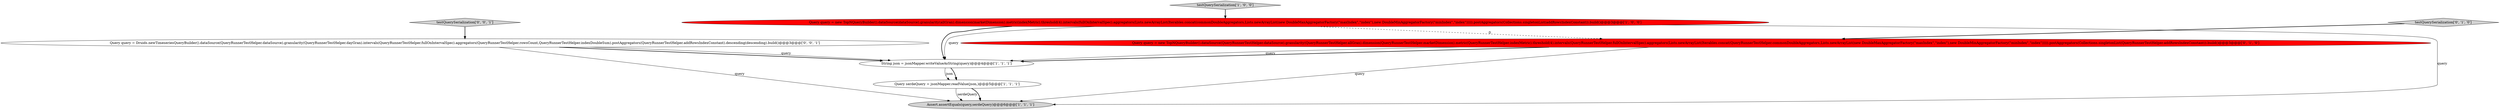 digraph {
3 [style = filled, label = "Query serdeQuery = jsonMapper.readValue(json,)@@@5@@@['1', '1', '1']", fillcolor = white, shape = ellipse image = "AAA0AAABBB1BBB"];
4 [style = filled, label = "testQuerySerialization['1', '0', '0']", fillcolor = lightgray, shape = diamond image = "AAA0AAABBB1BBB"];
7 [style = filled, label = "testQuerySerialization['0', '0', '1']", fillcolor = lightgray, shape = diamond image = "AAA0AAABBB3BBB"];
1 [style = filled, label = "String json = jsonMapper.writeValueAsString(query)@@@4@@@['1', '1', '1']", fillcolor = white, shape = ellipse image = "AAA0AAABBB1BBB"];
2 [style = filled, label = "Assert.assertEquals(query,serdeQuery)@@@6@@@['1', '1', '1']", fillcolor = lightgray, shape = ellipse image = "AAA0AAABBB1BBB"];
5 [style = filled, label = "testQuerySerialization['0', '1', '0']", fillcolor = lightgray, shape = diamond image = "AAA0AAABBB2BBB"];
6 [style = filled, label = "Query query = new TopNQueryBuilder().dataSource(QueryRunnerTestHelper.dataSource).granularity(QueryRunnerTestHelper.allGran).dimension(QueryRunnerTestHelper.marketDimension).metric(QueryRunnerTestHelper.indexMetric).threshold(4).intervals(QueryRunnerTestHelper.fullOnIntervalSpec).aggregators(Lists.newArrayList(Iterables.concat(QueryRunnerTestHelper.commonDoubleAggregators,Lists.newArrayList(new DoubleMaxAggregatorFactory(\"maxIndex\",\"index\"),new DoubleMinAggregatorFactory(\"minIndex\",\"index\"))))).postAggregators(Collections.singletonList(QueryRunnerTestHelper.addRowsIndexConstant)).build()@@@3@@@['0', '1', '0']", fillcolor = red, shape = ellipse image = "AAA1AAABBB2BBB"];
8 [style = filled, label = "Query query = Druids.newTimeseriesQueryBuilder().dataSource(QueryRunnerTestHelper.dataSource).granularity(QueryRunnerTestHelper.dayGran).intervals(QueryRunnerTestHelper.fullOnIntervalSpec).aggregators(QueryRunnerTestHelper.rowsCount,QueryRunnerTestHelper.indexDoubleSum).postAggregators(QueryRunnerTestHelper.addRowsIndexConstant).descending(descending).build()@@@3@@@['0', '0', '1']", fillcolor = white, shape = ellipse image = "AAA0AAABBB3BBB"];
0 [style = filled, label = "Query query = new TopNQueryBuilder().dataSource(dataSource).granularity(allGran).dimension(marketDimension).metric(indexMetric).threshold(4).intervals(fullOnIntervalSpec).aggregators(Lists.newArrayList(Iterables.concat(commonDoubleAggregators,Lists.newArrayList(new DoubleMaxAggregatorFactory(\"maxIndex\",\"index\"),new DoubleMinAggregatorFactory(\"minIndex\",\"index\"))))).postAggregators(Collections.singletonList(addRowsIndexConstant)).build()@@@3@@@['1', '0', '0']", fillcolor = red, shape = ellipse image = "AAA1AAABBB1BBB"];
0->2 [style = solid, label="query"];
1->3 [style = bold, label=""];
3->2 [style = solid, label="serdeQuery"];
6->1 [style = bold, label=""];
8->1 [style = bold, label=""];
8->1 [style = solid, label="query"];
6->2 [style = solid, label="query"];
0->1 [style = solid, label="query"];
3->2 [style = bold, label=""];
5->6 [style = bold, label=""];
6->1 [style = solid, label="query"];
7->8 [style = bold, label=""];
0->1 [style = bold, label=""];
1->3 [style = solid, label="json"];
4->0 [style = bold, label=""];
0->6 [style = dashed, label="0"];
8->2 [style = solid, label="query"];
}
